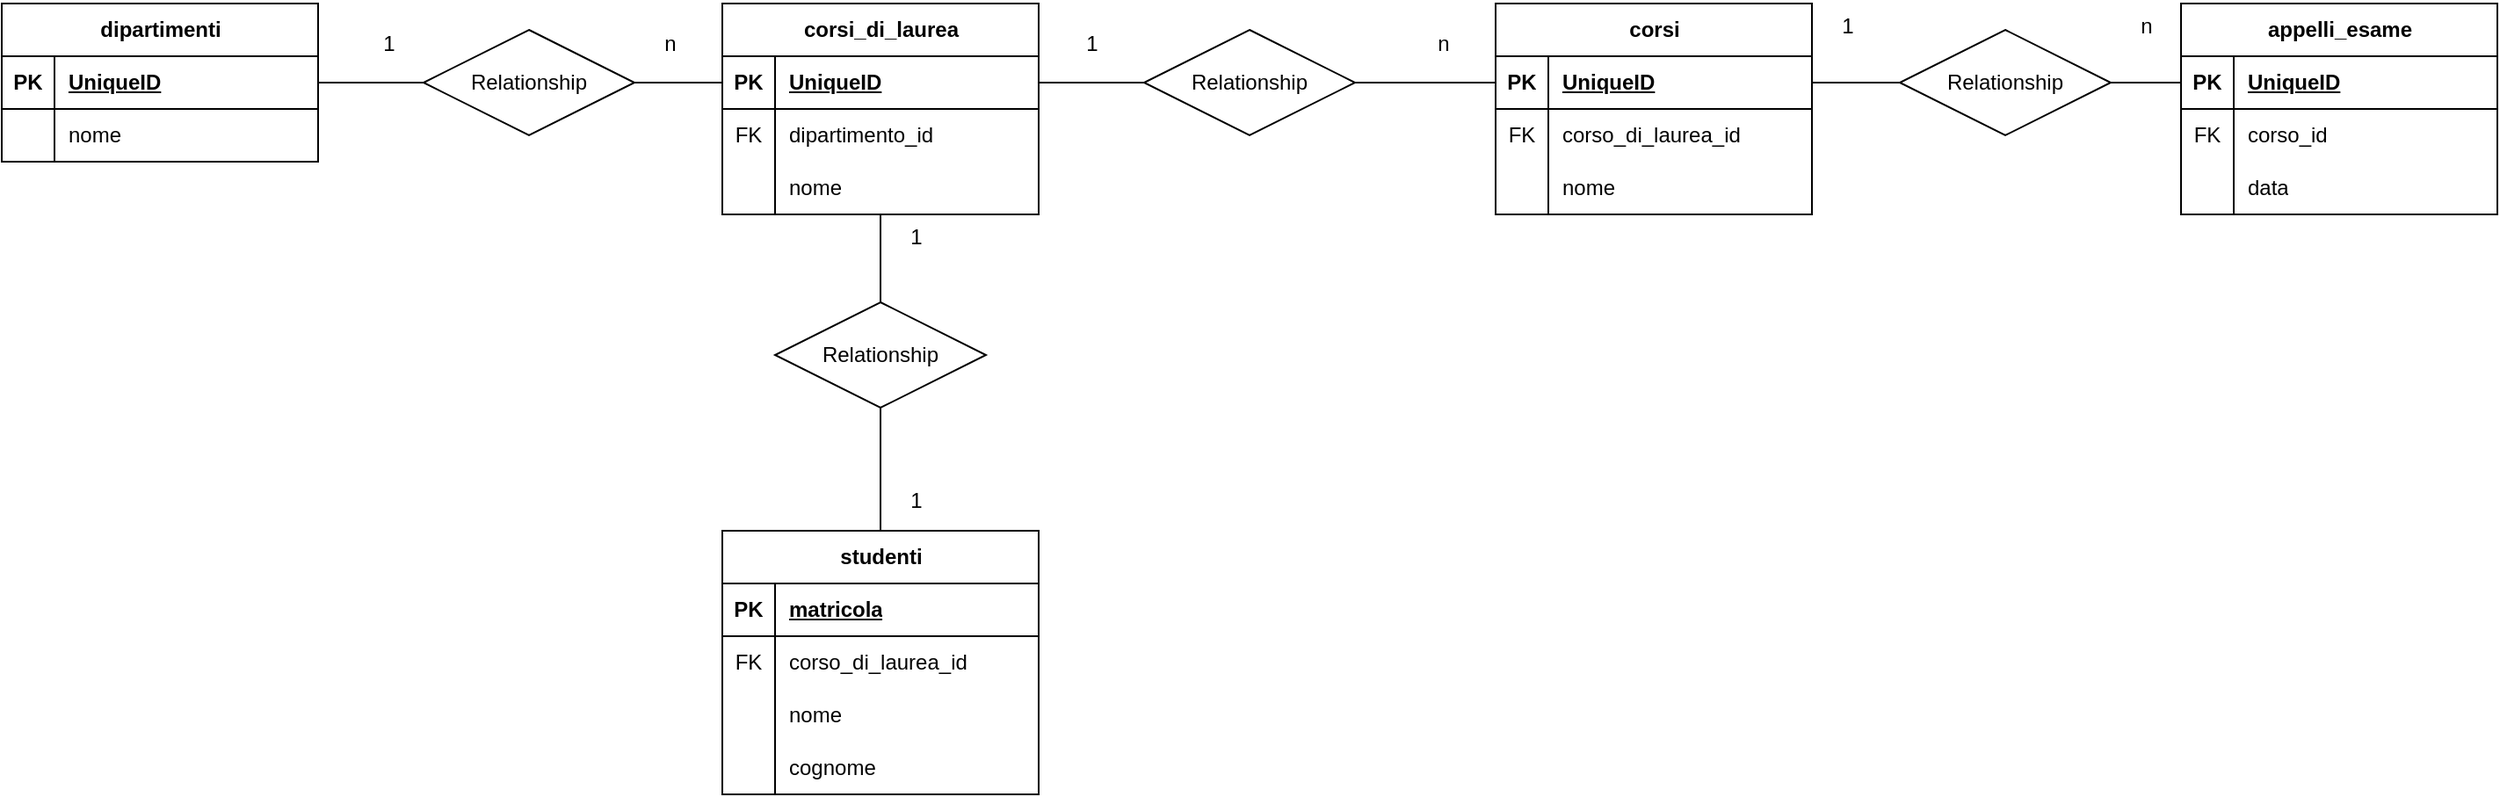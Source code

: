 <mxfile version="24.6.5" type="device">
  <diagram name="Pagina-1" id="52JH1MTvBpJAegWuHHO5">
    <mxGraphModel dx="1728" dy="915" grid="1" gridSize="10" guides="1" tooltips="1" connect="1" arrows="1" fold="1" page="1" pageScale="1" pageWidth="1600" pageHeight="900" math="0" shadow="0">
      <root>
        <mxCell id="0" />
        <mxCell id="1" parent="0" />
        <mxCell id="ECVgZMtFqAhb6Vk_rbmj-1" value="dipartimenti" style="shape=table;startSize=30;container=1;collapsible=1;childLayout=tableLayout;fixedRows=1;rowLines=0;fontStyle=1;align=center;resizeLast=1;html=1;" vertex="1" parent="1">
          <mxGeometry x="10" y="260" width="180" height="90" as="geometry" />
        </mxCell>
        <mxCell id="ECVgZMtFqAhb6Vk_rbmj-2" value="" style="shape=tableRow;horizontal=0;startSize=0;swimlaneHead=0;swimlaneBody=0;fillColor=none;collapsible=0;dropTarget=0;points=[[0,0.5],[1,0.5]];portConstraint=eastwest;top=0;left=0;right=0;bottom=1;" vertex="1" parent="ECVgZMtFqAhb6Vk_rbmj-1">
          <mxGeometry y="30" width="180" height="30" as="geometry" />
        </mxCell>
        <mxCell id="ECVgZMtFqAhb6Vk_rbmj-3" value="PK" style="shape=partialRectangle;connectable=0;fillColor=none;top=0;left=0;bottom=0;right=0;fontStyle=1;overflow=hidden;whiteSpace=wrap;html=1;" vertex="1" parent="ECVgZMtFqAhb6Vk_rbmj-2">
          <mxGeometry width="30" height="30" as="geometry">
            <mxRectangle width="30" height="30" as="alternateBounds" />
          </mxGeometry>
        </mxCell>
        <mxCell id="ECVgZMtFqAhb6Vk_rbmj-4" value="UniqueID" style="shape=partialRectangle;connectable=0;fillColor=none;top=0;left=0;bottom=0;right=0;align=left;spacingLeft=6;fontStyle=5;overflow=hidden;whiteSpace=wrap;html=1;" vertex="1" parent="ECVgZMtFqAhb6Vk_rbmj-2">
          <mxGeometry x="30" width="150" height="30" as="geometry">
            <mxRectangle width="150" height="30" as="alternateBounds" />
          </mxGeometry>
        </mxCell>
        <mxCell id="ECVgZMtFqAhb6Vk_rbmj-5" value="" style="shape=tableRow;horizontal=0;startSize=0;swimlaneHead=0;swimlaneBody=0;fillColor=none;collapsible=0;dropTarget=0;points=[[0,0.5],[1,0.5]];portConstraint=eastwest;top=0;left=0;right=0;bottom=0;" vertex="1" parent="ECVgZMtFqAhb6Vk_rbmj-1">
          <mxGeometry y="60" width="180" height="30" as="geometry" />
        </mxCell>
        <mxCell id="ECVgZMtFqAhb6Vk_rbmj-6" value="" style="shape=partialRectangle;connectable=0;fillColor=none;top=0;left=0;bottom=0;right=0;editable=1;overflow=hidden;whiteSpace=wrap;html=1;" vertex="1" parent="ECVgZMtFqAhb6Vk_rbmj-5">
          <mxGeometry width="30" height="30" as="geometry">
            <mxRectangle width="30" height="30" as="alternateBounds" />
          </mxGeometry>
        </mxCell>
        <mxCell id="ECVgZMtFqAhb6Vk_rbmj-7" value="nome" style="shape=partialRectangle;connectable=0;fillColor=none;top=0;left=0;bottom=0;right=0;align=left;spacingLeft=6;overflow=hidden;whiteSpace=wrap;html=1;" vertex="1" parent="ECVgZMtFqAhb6Vk_rbmj-5">
          <mxGeometry x="30" width="150" height="30" as="geometry">
            <mxRectangle width="150" height="30" as="alternateBounds" />
          </mxGeometry>
        </mxCell>
        <mxCell id="ECVgZMtFqAhb6Vk_rbmj-75" style="edgeStyle=orthogonalEdgeStyle;rounded=0;orthogonalLoop=1;jettySize=auto;html=1;entryX=0.5;entryY=0;entryDx=0;entryDy=0;endArrow=none;endFill=0;" edge="1" parent="1" source="ECVgZMtFqAhb6Vk_rbmj-14" target="ECVgZMtFqAhb6Vk_rbmj-68">
          <mxGeometry relative="1" as="geometry" />
        </mxCell>
        <mxCell id="ECVgZMtFqAhb6Vk_rbmj-14" value="corsi_di_laurea" style="shape=table;startSize=30;container=1;collapsible=1;childLayout=tableLayout;fixedRows=1;rowLines=0;fontStyle=1;align=center;resizeLast=1;html=1;" vertex="1" parent="1">
          <mxGeometry x="420" y="260" width="180" height="120" as="geometry" />
        </mxCell>
        <mxCell id="ECVgZMtFqAhb6Vk_rbmj-15" value="" style="shape=tableRow;horizontal=0;startSize=0;swimlaneHead=0;swimlaneBody=0;fillColor=none;collapsible=0;dropTarget=0;points=[[0,0.5],[1,0.5]];portConstraint=eastwest;top=0;left=0;right=0;bottom=1;" vertex="1" parent="ECVgZMtFqAhb6Vk_rbmj-14">
          <mxGeometry y="30" width="180" height="30" as="geometry" />
        </mxCell>
        <mxCell id="ECVgZMtFqAhb6Vk_rbmj-16" value="PK" style="shape=partialRectangle;connectable=0;fillColor=none;top=0;left=0;bottom=0;right=0;fontStyle=1;overflow=hidden;whiteSpace=wrap;html=1;" vertex="1" parent="ECVgZMtFqAhb6Vk_rbmj-15">
          <mxGeometry width="30" height="30" as="geometry">
            <mxRectangle width="30" height="30" as="alternateBounds" />
          </mxGeometry>
        </mxCell>
        <mxCell id="ECVgZMtFqAhb6Vk_rbmj-17" value="UniqueID" style="shape=partialRectangle;connectable=0;fillColor=none;top=0;left=0;bottom=0;right=0;align=left;spacingLeft=6;fontStyle=5;overflow=hidden;whiteSpace=wrap;html=1;" vertex="1" parent="ECVgZMtFqAhb6Vk_rbmj-15">
          <mxGeometry x="30" width="150" height="30" as="geometry">
            <mxRectangle width="150" height="30" as="alternateBounds" />
          </mxGeometry>
        </mxCell>
        <mxCell id="ECVgZMtFqAhb6Vk_rbmj-18" value="" style="shape=tableRow;horizontal=0;startSize=0;swimlaneHead=0;swimlaneBody=0;fillColor=none;collapsible=0;dropTarget=0;points=[[0,0.5],[1,0.5]];portConstraint=eastwest;top=0;left=0;right=0;bottom=0;" vertex="1" parent="ECVgZMtFqAhb6Vk_rbmj-14">
          <mxGeometry y="60" width="180" height="30" as="geometry" />
        </mxCell>
        <mxCell id="ECVgZMtFqAhb6Vk_rbmj-19" value="FK" style="shape=partialRectangle;connectable=0;fillColor=none;top=0;left=0;bottom=0;right=0;editable=1;overflow=hidden;whiteSpace=wrap;html=1;" vertex="1" parent="ECVgZMtFqAhb6Vk_rbmj-18">
          <mxGeometry width="30" height="30" as="geometry">
            <mxRectangle width="30" height="30" as="alternateBounds" />
          </mxGeometry>
        </mxCell>
        <mxCell id="ECVgZMtFqAhb6Vk_rbmj-20" value="dipartimento_id" style="shape=partialRectangle;connectable=0;fillColor=none;top=0;left=0;bottom=0;right=0;align=left;spacingLeft=6;overflow=hidden;whiteSpace=wrap;html=1;" vertex="1" parent="ECVgZMtFqAhb6Vk_rbmj-18">
          <mxGeometry x="30" width="150" height="30" as="geometry">
            <mxRectangle width="150" height="30" as="alternateBounds" />
          </mxGeometry>
        </mxCell>
        <mxCell id="ECVgZMtFqAhb6Vk_rbmj-21" value="" style="shape=tableRow;horizontal=0;startSize=0;swimlaneHead=0;swimlaneBody=0;fillColor=none;collapsible=0;dropTarget=0;points=[[0,0.5],[1,0.5]];portConstraint=eastwest;top=0;left=0;right=0;bottom=0;" vertex="1" parent="ECVgZMtFqAhb6Vk_rbmj-14">
          <mxGeometry y="90" width="180" height="30" as="geometry" />
        </mxCell>
        <mxCell id="ECVgZMtFqAhb6Vk_rbmj-22" value="" style="shape=partialRectangle;connectable=0;fillColor=none;top=0;left=0;bottom=0;right=0;editable=1;overflow=hidden;whiteSpace=wrap;html=1;" vertex="1" parent="ECVgZMtFqAhb6Vk_rbmj-21">
          <mxGeometry width="30" height="30" as="geometry">
            <mxRectangle width="30" height="30" as="alternateBounds" />
          </mxGeometry>
        </mxCell>
        <mxCell id="ECVgZMtFqAhb6Vk_rbmj-23" value="nome" style="shape=partialRectangle;connectable=0;fillColor=none;top=0;left=0;bottom=0;right=0;align=left;spacingLeft=6;overflow=hidden;whiteSpace=wrap;html=1;" vertex="1" parent="ECVgZMtFqAhb6Vk_rbmj-21">
          <mxGeometry x="30" width="150" height="30" as="geometry">
            <mxRectangle width="150" height="30" as="alternateBounds" />
          </mxGeometry>
        </mxCell>
        <mxCell id="ECVgZMtFqAhb6Vk_rbmj-27" value="corsi" style="shape=table;startSize=30;container=1;collapsible=1;childLayout=tableLayout;fixedRows=1;rowLines=0;fontStyle=1;align=center;resizeLast=1;html=1;" vertex="1" parent="1">
          <mxGeometry x="860" y="260" width="180" height="120" as="geometry" />
        </mxCell>
        <mxCell id="ECVgZMtFqAhb6Vk_rbmj-28" value="" style="shape=tableRow;horizontal=0;startSize=0;swimlaneHead=0;swimlaneBody=0;fillColor=none;collapsible=0;dropTarget=0;points=[[0,0.5],[1,0.5]];portConstraint=eastwest;top=0;left=0;right=0;bottom=1;" vertex="1" parent="ECVgZMtFqAhb6Vk_rbmj-27">
          <mxGeometry y="30" width="180" height="30" as="geometry" />
        </mxCell>
        <mxCell id="ECVgZMtFqAhb6Vk_rbmj-29" value="PK" style="shape=partialRectangle;connectable=0;fillColor=none;top=0;left=0;bottom=0;right=0;fontStyle=1;overflow=hidden;whiteSpace=wrap;html=1;" vertex="1" parent="ECVgZMtFqAhb6Vk_rbmj-28">
          <mxGeometry width="30" height="30" as="geometry">
            <mxRectangle width="30" height="30" as="alternateBounds" />
          </mxGeometry>
        </mxCell>
        <mxCell id="ECVgZMtFqAhb6Vk_rbmj-30" value="UniqueID" style="shape=partialRectangle;connectable=0;fillColor=none;top=0;left=0;bottom=0;right=0;align=left;spacingLeft=6;fontStyle=5;overflow=hidden;whiteSpace=wrap;html=1;" vertex="1" parent="ECVgZMtFqAhb6Vk_rbmj-28">
          <mxGeometry x="30" width="150" height="30" as="geometry">
            <mxRectangle width="150" height="30" as="alternateBounds" />
          </mxGeometry>
        </mxCell>
        <mxCell id="ECVgZMtFqAhb6Vk_rbmj-31" value="" style="shape=tableRow;horizontal=0;startSize=0;swimlaneHead=0;swimlaneBody=0;fillColor=none;collapsible=0;dropTarget=0;points=[[0,0.5],[1,0.5]];portConstraint=eastwest;top=0;left=0;right=0;bottom=0;" vertex="1" parent="ECVgZMtFqAhb6Vk_rbmj-27">
          <mxGeometry y="60" width="180" height="30" as="geometry" />
        </mxCell>
        <mxCell id="ECVgZMtFqAhb6Vk_rbmj-32" value="FK" style="shape=partialRectangle;connectable=0;fillColor=none;top=0;left=0;bottom=0;right=0;editable=1;overflow=hidden;whiteSpace=wrap;html=1;" vertex="1" parent="ECVgZMtFqAhb6Vk_rbmj-31">
          <mxGeometry width="30" height="30" as="geometry">
            <mxRectangle width="30" height="30" as="alternateBounds" />
          </mxGeometry>
        </mxCell>
        <mxCell id="ECVgZMtFqAhb6Vk_rbmj-33" value="corso_di_laurea_id" style="shape=partialRectangle;connectable=0;fillColor=none;top=0;left=0;bottom=0;right=0;align=left;spacingLeft=6;overflow=hidden;whiteSpace=wrap;html=1;" vertex="1" parent="ECVgZMtFqAhb6Vk_rbmj-31">
          <mxGeometry x="30" width="150" height="30" as="geometry">
            <mxRectangle width="150" height="30" as="alternateBounds" />
          </mxGeometry>
        </mxCell>
        <mxCell id="ECVgZMtFqAhb6Vk_rbmj-34" value="" style="shape=tableRow;horizontal=0;startSize=0;swimlaneHead=0;swimlaneBody=0;fillColor=none;collapsible=0;dropTarget=0;points=[[0,0.5],[1,0.5]];portConstraint=eastwest;top=0;left=0;right=0;bottom=0;" vertex="1" parent="ECVgZMtFqAhb6Vk_rbmj-27">
          <mxGeometry y="90" width="180" height="30" as="geometry" />
        </mxCell>
        <mxCell id="ECVgZMtFqAhb6Vk_rbmj-35" value="" style="shape=partialRectangle;connectable=0;fillColor=none;top=0;left=0;bottom=0;right=0;editable=1;overflow=hidden;whiteSpace=wrap;html=1;" vertex="1" parent="ECVgZMtFqAhb6Vk_rbmj-34">
          <mxGeometry width="30" height="30" as="geometry">
            <mxRectangle width="30" height="30" as="alternateBounds" />
          </mxGeometry>
        </mxCell>
        <mxCell id="ECVgZMtFqAhb6Vk_rbmj-36" value="nome" style="shape=partialRectangle;connectable=0;fillColor=none;top=0;left=0;bottom=0;right=0;align=left;spacingLeft=6;overflow=hidden;whiteSpace=wrap;html=1;" vertex="1" parent="ECVgZMtFqAhb6Vk_rbmj-34">
          <mxGeometry x="30" width="150" height="30" as="geometry">
            <mxRectangle width="150" height="30" as="alternateBounds" />
          </mxGeometry>
        </mxCell>
        <mxCell id="ECVgZMtFqAhb6Vk_rbmj-40" value="appelli_esame" style="shape=table;startSize=30;container=1;collapsible=1;childLayout=tableLayout;fixedRows=1;rowLines=0;fontStyle=1;align=center;resizeLast=1;html=1;" vertex="1" parent="1">
          <mxGeometry x="1250" y="260" width="180" height="120" as="geometry" />
        </mxCell>
        <mxCell id="ECVgZMtFqAhb6Vk_rbmj-41" value="" style="shape=tableRow;horizontal=0;startSize=0;swimlaneHead=0;swimlaneBody=0;fillColor=none;collapsible=0;dropTarget=0;points=[[0,0.5],[1,0.5]];portConstraint=eastwest;top=0;left=0;right=0;bottom=1;" vertex="1" parent="ECVgZMtFqAhb6Vk_rbmj-40">
          <mxGeometry y="30" width="180" height="30" as="geometry" />
        </mxCell>
        <mxCell id="ECVgZMtFqAhb6Vk_rbmj-42" value="PK" style="shape=partialRectangle;connectable=0;fillColor=none;top=0;left=0;bottom=0;right=0;fontStyle=1;overflow=hidden;whiteSpace=wrap;html=1;" vertex="1" parent="ECVgZMtFqAhb6Vk_rbmj-41">
          <mxGeometry width="30" height="30" as="geometry">
            <mxRectangle width="30" height="30" as="alternateBounds" />
          </mxGeometry>
        </mxCell>
        <mxCell id="ECVgZMtFqAhb6Vk_rbmj-43" value="UniqueID" style="shape=partialRectangle;connectable=0;fillColor=none;top=0;left=0;bottom=0;right=0;align=left;spacingLeft=6;fontStyle=5;overflow=hidden;whiteSpace=wrap;html=1;" vertex="1" parent="ECVgZMtFqAhb6Vk_rbmj-41">
          <mxGeometry x="30" width="150" height="30" as="geometry">
            <mxRectangle width="150" height="30" as="alternateBounds" />
          </mxGeometry>
        </mxCell>
        <mxCell id="ECVgZMtFqAhb6Vk_rbmj-44" value="" style="shape=tableRow;horizontal=0;startSize=0;swimlaneHead=0;swimlaneBody=0;fillColor=none;collapsible=0;dropTarget=0;points=[[0,0.5],[1,0.5]];portConstraint=eastwest;top=0;left=0;right=0;bottom=0;" vertex="1" parent="ECVgZMtFqAhb6Vk_rbmj-40">
          <mxGeometry y="60" width="180" height="30" as="geometry" />
        </mxCell>
        <mxCell id="ECVgZMtFqAhb6Vk_rbmj-45" value="FK" style="shape=partialRectangle;connectable=0;fillColor=none;top=0;left=0;bottom=0;right=0;editable=1;overflow=hidden;whiteSpace=wrap;html=1;" vertex="1" parent="ECVgZMtFqAhb6Vk_rbmj-44">
          <mxGeometry width="30" height="30" as="geometry">
            <mxRectangle width="30" height="30" as="alternateBounds" />
          </mxGeometry>
        </mxCell>
        <mxCell id="ECVgZMtFqAhb6Vk_rbmj-46" value="corso_id" style="shape=partialRectangle;connectable=0;fillColor=none;top=0;left=0;bottom=0;right=0;align=left;spacingLeft=6;overflow=hidden;whiteSpace=wrap;html=1;" vertex="1" parent="ECVgZMtFqAhb6Vk_rbmj-44">
          <mxGeometry x="30" width="150" height="30" as="geometry">
            <mxRectangle width="150" height="30" as="alternateBounds" />
          </mxGeometry>
        </mxCell>
        <mxCell id="ECVgZMtFqAhb6Vk_rbmj-47" value="" style="shape=tableRow;horizontal=0;startSize=0;swimlaneHead=0;swimlaneBody=0;fillColor=none;collapsible=0;dropTarget=0;points=[[0,0.5],[1,0.5]];portConstraint=eastwest;top=0;left=0;right=0;bottom=0;" vertex="1" parent="ECVgZMtFqAhb6Vk_rbmj-40">
          <mxGeometry y="90" width="180" height="30" as="geometry" />
        </mxCell>
        <mxCell id="ECVgZMtFqAhb6Vk_rbmj-48" value="" style="shape=partialRectangle;connectable=0;fillColor=none;top=0;left=0;bottom=0;right=0;editable=1;overflow=hidden;whiteSpace=wrap;html=1;" vertex="1" parent="ECVgZMtFqAhb6Vk_rbmj-47">
          <mxGeometry width="30" height="30" as="geometry">
            <mxRectangle width="30" height="30" as="alternateBounds" />
          </mxGeometry>
        </mxCell>
        <mxCell id="ECVgZMtFqAhb6Vk_rbmj-49" value="data" style="shape=partialRectangle;connectable=0;fillColor=none;top=0;left=0;bottom=0;right=0;align=left;spacingLeft=6;overflow=hidden;whiteSpace=wrap;html=1;" vertex="1" parent="ECVgZMtFqAhb6Vk_rbmj-47">
          <mxGeometry x="30" width="150" height="30" as="geometry">
            <mxRectangle width="150" height="30" as="alternateBounds" />
          </mxGeometry>
        </mxCell>
        <mxCell id="ECVgZMtFqAhb6Vk_rbmj-53" value="studenti" style="shape=table;startSize=30;container=1;collapsible=1;childLayout=tableLayout;fixedRows=1;rowLines=0;fontStyle=1;align=center;resizeLast=1;html=1;" vertex="1" parent="1">
          <mxGeometry x="420" y="560" width="180" height="150" as="geometry" />
        </mxCell>
        <mxCell id="ECVgZMtFqAhb6Vk_rbmj-54" value="" style="shape=tableRow;horizontal=0;startSize=0;swimlaneHead=0;swimlaneBody=0;fillColor=none;collapsible=0;dropTarget=0;points=[[0,0.5],[1,0.5]];portConstraint=eastwest;top=0;left=0;right=0;bottom=1;" vertex="1" parent="ECVgZMtFqAhb6Vk_rbmj-53">
          <mxGeometry y="30" width="180" height="30" as="geometry" />
        </mxCell>
        <mxCell id="ECVgZMtFqAhb6Vk_rbmj-55" value="PK" style="shape=partialRectangle;connectable=0;fillColor=none;top=0;left=0;bottom=0;right=0;fontStyle=1;overflow=hidden;whiteSpace=wrap;html=1;" vertex="1" parent="ECVgZMtFqAhb6Vk_rbmj-54">
          <mxGeometry width="30" height="30" as="geometry">
            <mxRectangle width="30" height="30" as="alternateBounds" />
          </mxGeometry>
        </mxCell>
        <mxCell id="ECVgZMtFqAhb6Vk_rbmj-56" value="matricola" style="shape=partialRectangle;connectable=0;fillColor=none;top=0;left=0;bottom=0;right=0;align=left;spacingLeft=6;fontStyle=5;overflow=hidden;whiteSpace=wrap;html=1;" vertex="1" parent="ECVgZMtFqAhb6Vk_rbmj-54">
          <mxGeometry x="30" width="150" height="30" as="geometry">
            <mxRectangle width="150" height="30" as="alternateBounds" />
          </mxGeometry>
        </mxCell>
        <mxCell id="ECVgZMtFqAhb6Vk_rbmj-57" value="" style="shape=tableRow;horizontal=0;startSize=0;swimlaneHead=0;swimlaneBody=0;fillColor=none;collapsible=0;dropTarget=0;points=[[0,0.5],[1,0.5]];portConstraint=eastwest;top=0;left=0;right=0;bottom=0;" vertex="1" parent="ECVgZMtFqAhb6Vk_rbmj-53">
          <mxGeometry y="60" width="180" height="30" as="geometry" />
        </mxCell>
        <mxCell id="ECVgZMtFqAhb6Vk_rbmj-58" value="FK" style="shape=partialRectangle;connectable=0;fillColor=none;top=0;left=0;bottom=0;right=0;editable=1;overflow=hidden;whiteSpace=wrap;html=1;" vertex="1" parent="ECVgZMtFqAhb6Vk_rbmj-57">
          <mxGeometry width="30" height="30" as="geometry">
            <mxRectangle width="30" height="30" as="alternateBounds" />
          </mxGeometry>
        </mxCell>
        <mxCell id="ECVgZMtFqAhb6Vk_rbmj-59" value="corso_di_laurea_id" style="shape=partialRectangle;connectable=0;fillColor=none;top=0;left=0;bottom=0;right=0;align=left;spacingLeft=6;overflow=hidden;whiteSpace=wrap;html=1;" vertex="1" parent="ECVgZMtFqAhb6Vk_rbmj-57">
          <mxGeometry x="30" width="150" height="30" as="geometry">
            <mxRectangle width="150" height="30" as="alternateBounds" />
          </mxGeometry>
        </mxCell>
        <mxCell id="ECVgZMtFqAhb6Vk_rbmj-60" value="" style="shape=tableRow;horizontal=0;startSize=0;swimlaneHead=0;swimlaneBody=0;fillColor=none;collapsible=0;dropTarget=0;points=[[0,0.5],[1,0.5]];portConstraint=eastwest;top=0;left=0;right=0;bottom=0;" vertex="1" parent="ECVgZMtFqAhb6Vk_rbmj-53">
          <mxGeometry y="90" width="180" height="30" as="geometry" />
        </mxCell>
        <mxCell id="ECVgZMtFqAhb6Vk_rbmj-61" value="" style="shape=partialRectangle;connectable=0;fillColor=none;top=0;left=0;bottom=0;right=0;editable=1;overflow=hidden;whiteSpace=wrap;html=1;" vertex="1" parent="ECVgZMtFqAhb6Vk_rbmj-60">
          <mxGeometry width="30" height="30" as="geometry">
            <mxRectangle width="30" height="30" as="alternateBounds" />
          </mxGeometry>
        </mxCell>
        <mxCell id="ECVgZMtFqAhb6Vk_rbmj-62" value="nome" style="shape=partialRectangle;connectable=0;fillColor=none;top=0;left=0;bottom=0;right=0;align=left;spacingLeft=6;overflow=hidden;whiteSpace=wrap;html=1;" vertex="1" parent="ECVgZMtFqAhb6Vk_rbmj-60">
          <mxGeometry x="30" width="150" height="30" as="geometry">
            <mxRectangle width="150" height="30" as="alternateBounds" />
          </mxGeometry>
        </mxCell>
        <mxCell id="ECVgZMtFqAhb6Vk_rbmj-63" value="" style="shape=tableRow;horizontal=0;startSize=0;swimlaneHead=0;swimlaneBody=0;fillColor=none;collapsible=0;dropTarget=0;points=[[0,0.5],[1,0.5]];portConstraint=eastwest;top=0;left=0;right=0;bottom=0;" vertex="1" parent="ECVgZMtFqAhb6Vk_rbmj-53">
          <mxGeometry y="120" width="180" height="30" as="geometry" />
        </mxCell>
        <mxCell id="ECVgZMtFqAhb6Vk_rbmj-64" value="" style="shape=partialRectangle;connectable=0;fillColor=none;top=0;left=0;bottom=0;right=0;editable=1;overflow=hidden;whiteSpace=wrap;html=1;" vertex="1" parent="ECVgZMtFqAhb6Vk_rbmj-63">
          <mxGeometry width="30" height="30" as="geometry">
            <mxRectangle width="30" height="30" as="alternateBounds" />
          </mxGeometry>
        </mxCell>
        <mxCell id="ECVgZMtFqAhb6Vk_rbmj-65" value="cognome" style="shape=partialRectangle;connectable=0;fillColor=none;top=0;left=0;bottom=0;right=0;align=left;spacingLeft=6;overflow=hidden;whiteSpace=wrap;html=1;" vertex="1" parent="ECVgZMtFqAhb6Vk_rbmj-63">
          <mxGeometry x="30" width="150" height="30" as="geometry">
            <mxRectangle width="150" height="30" as="alternateBounds" />
          </mxGeometry>
        </mxCell>
        <mxCell id="ECVgZMtFqAhb6Vk_rbmj-72" style="edgeStyle=orthogonalEdgeStyle;rounded=0;orthogonalLoop=1;jettySize=auto;html=1;exitX=1;exitY=0.5;exitDx=0;exitDy=0;entryX=0;entryY=0.5;entryDx=0;entryDy=0;endArrow=none;endFill=0;" edge="1" parent="1" source="ECVgZMtFqAhb6Vk_rbmj-66" target="ECVgZMtFqAhb6Vk_rbmj-15">
          <mxGeometry relative="1" as="geometry" />
        </mxCell>
        <mxCell id="ECVgZMtFqAhb6Vk_rbmj-66" value="Relationship" style="shape=rhombus;perimeter=rhombusPerimeter;whiteSpace=wrap;html=1;align=center;" vertex="1" parent="1">
          <mxGeometry x="250" y="275" width="120" height="60" as="geometry" />
        </mxCell>
        <mxCell id="ECVgZMtFqAhb6Vk_rbmj-76" style="edgeStyle=orthogonalEdgeStyle;rounded=0;orthogonalLoop=1;jettySize=auto;html=1;exitX=0.5;exitY=1;exitDx=0;exitDy=0;entryX=0.5;entryY=0;entryDx=0;entryDy=0;endArrow=none;endFill=0;" edge="1" parent="1" source="ECVgZMtFqAhb6Vk_rbmj-68" target="ECVgZMtFqAhb6Vk_rbmj-53">
          <mxGeometry relative="1" as="geometry" />
        </mxCell>
        <mxCell id="ECVgZMtFqAhb6Vk_rbmj-68" value="Relationship" style="shape=rhombus;perimeter=rhombusPerimeter;whiteSpace=wrap;html=1;align=center;" vertex="1" parent="1">
          <mxGeometry x="450" y="430" width="120" height="60" as="geometry" />
        </mxCell>
        <mxCell id="ECVgZMtFqAhb6Vk_rbmj-74" style="edgeStyle=orthogonalEdgeStyle;rounded=0;orthogonalLoop=1;jettySize=auto;html=1;exitX=1;exitY=0.5;exitDx=0;exitDy=0;entryX=0;entryY=0.5;entryDx=0;entryDy=0;endArrow=none;endFill=0;" edge="1" parent="1" source="ECVgZMtFqAhb6Vk_rbmj-69" target="ECVgZMtFqAhb6Vk_rbmj-28">
          <mxGeometry relative="1" as="geometry" />
        </mxCell>
        <mxCell id="ECVgZMtFqAhb6Vk_rbmj-69" value="Relationship" style="shape=rhombus;perimeter=rhombusPerimeter;whiteSpace=wrap;html=1;align=center;" vertex="1" parent="1">
          <mxGeometry x="660" y="275" width="120" height="60" as="geometry" />
        </mxCell>
        <mxCell id="ECVgZMtFqAhb6Vk_rbmj-71" style="edgeStyle=orthogonalEdgeStyle;rounded=0;orthogonalLoop=1;jettySize=auto;html=1;exitX=1;exitY=0.5;exitDx=0;exitDy=0;entryX=0;entryY=0.5;entryDx=0;entryDy=0;strokeColor=default;endArrow=none;endFill=0;" edge="1" parent="1" source="ECVgZMtFqAhb6Vk_rbmj-2" target="ECVgZMtFqAhb6Vk_rbmj-66">
          <mxGeometry relative="1" as="geometry" />
        </mxCell>
        <mxCell id="ECVgZMtFqAhb6Vk_rbmj-73" style="edgeStyle=orthogonalEdgeStyle;rounded=0;orthogonalLoop=1;jettySize=auto;html=1;exitX=1;exitY=0.5;exitDx=0;exitDy=0;entryX=0;entryY=0.5;entryDx=0;entryDy=0;endArrow=none;endFill=0;" edge="1" parent="1" source="ECVgZMtFqAhb6Vk_rbmj-15" target="ECVgZMtFqAhb6Vk_rbmj-69">
          <mxGeometry relative="1" as="geometry" />
        </mxCell>
        <mxCell id="ECVgZMtFqAhb6Vk_rbmj-79" style="edgeStyle=orthogonalEdgeStyle;rounded=0;orthogonalLoop=1;jettySize=auto;html=1;exitX=1;exitY=0.5;exitDx=0;exitDy=0;entryX=0;entryY=0.5;entryDx=0;entryDy=0;endArrow=none;endFill=0;" edge="1" parent="1" source="ECVgZMtFqAhb6Vk_rbmj-77" target="ECVgZMtFqAhb6Vk_rbmj-41">
          <mxGeometry relative="1" as="geometry" />
        </mxCell>
        <mxCell id="ECVgZMtFqAhb6Vk_rbmj-77" value="Relationship" style="shape=rhombus;perimeter=rhombusPerimeter;whiteSpace=wrap;html=1;align=center;" vertex="1" parent="1">
          <mxGeometry x="1090" y="275" width="120" height="60" as="geometry" />
        </mxCell>
        <mxCell id="ECVgZMtFqAhb6Vk_rbmj-78" style="edgeStyle=orthogonalEdgeStyle;rounded=0;orthogonalLoop=1;jettySize=auto;html=1;entryX=0;entryY=0.5;entryDx=0;entryDy=0;endArrow=none;endFill=0;" edge="1" parent="1" source="ECVgZMtFqAhb6Vk_rbmj-28" target="ECVgZMtFqAhb6Vk_rbmj-77">
          <mxGeometry relative="1" as="geometry" />
        </mxCell>
        <mxCell id="ECVgZMtFqAhb6Vk_rbmj-80" value="1" style="text;html=1;align=center;verticalAlign=middle;resizable=0;points=[];autosize=1;strokeColor=none;fillColor=none;" vertex="1" parent="1">
          <mxGeometry x="215" y="268" width="30" height="30" as="geometry" />
        </mxCell>
        <mxCell id="ECVgZMtFqAhb6Vk_rbmj-81" value="n" style="text;html=1;align=center;verticalAlign=middle;resizable=0;points=[];autosize=1;strokeColor=none;fillColor=none;" vertex="1" parent="1">
          <mxGeometry x="375" y="268" width="30" height="30" as="geometry" />
        </mxCell>
        <mxCell id="ECVgZMtFqAhb6Vk_rbmj-82" value="1" style="text;html=1;align=center;verticalAlign=middle;resizable=0;points=[];autosize=1;strokeColor=none;fillColor=none;" vertex="1" parent="1">
          <mxGeometry x="615" y="268" width="30" height="30" as="geometry" />
        </mxCell>
        <mxCell id="ECVgZMtFqAhb6Vk_rbmj-83" value="n" style="text;html=1;align=center;verticalAlign=middle;resizable=0;points=[];autosize=1;strokeColor=none;fillColor=none;" vertex="1" parent="1">
          <mxGeometry x="815" y="268" width="30" height="30" as="geometry" />
        </mxCell>
        <mxCell id="ECVgZMtFqAhb6Vk_rbmj-84" value="1" style="text;html=1;align=center;verticalAlign=middle;resizable=0;points=[];autosize=1;strokeColor=none;fillColor=none;" vertex="1" parent="1">
          <mxGeometry x="1045" y="258" width="30" height="30" as="geometry" />
        </mxCell>
        <mxCell id="ECVgZMtFqAhb6Vk_rbmj-85" value="n" style="text;html=1;align=center;verticalAlign=middle;resizable=0;points=[];autosize=1;strokeColor=none;fillColor=none;" vertex="1" parent="1">
          <mxGeometry x="1215" y="258" width="30" height="30" as="geometry" />
        </mxCell>
        <mxCell id="ECVgZMtFqAhb6Vk_rbmj-86" value="1" style="text;html=1;align=center;verticalAlign=middle;resizable=0;points=[];autosize=1;strokeColor=none;fillColor=none;" vertex="1" parent="1">
          <mxGeometry x="515" y="378" width="30" height="30" as="geometry" />
        </mxCell>
        <mxCell id="ECVgZMtFqAhb6Vk_rbmj-87" value="1" style="text;html=1;align=center;verticalAlign=middle;resizable=0;points=[];autosize=1;strokeColor=none;fillColor=none;" vertex="1" parent="1">
          <mxGeometry x="515" y="528" width="30" height="30" as="geometry" />
        </mxCell>
      </root>
    </mxGraphModel>
  </diagram>
</mxfile>
